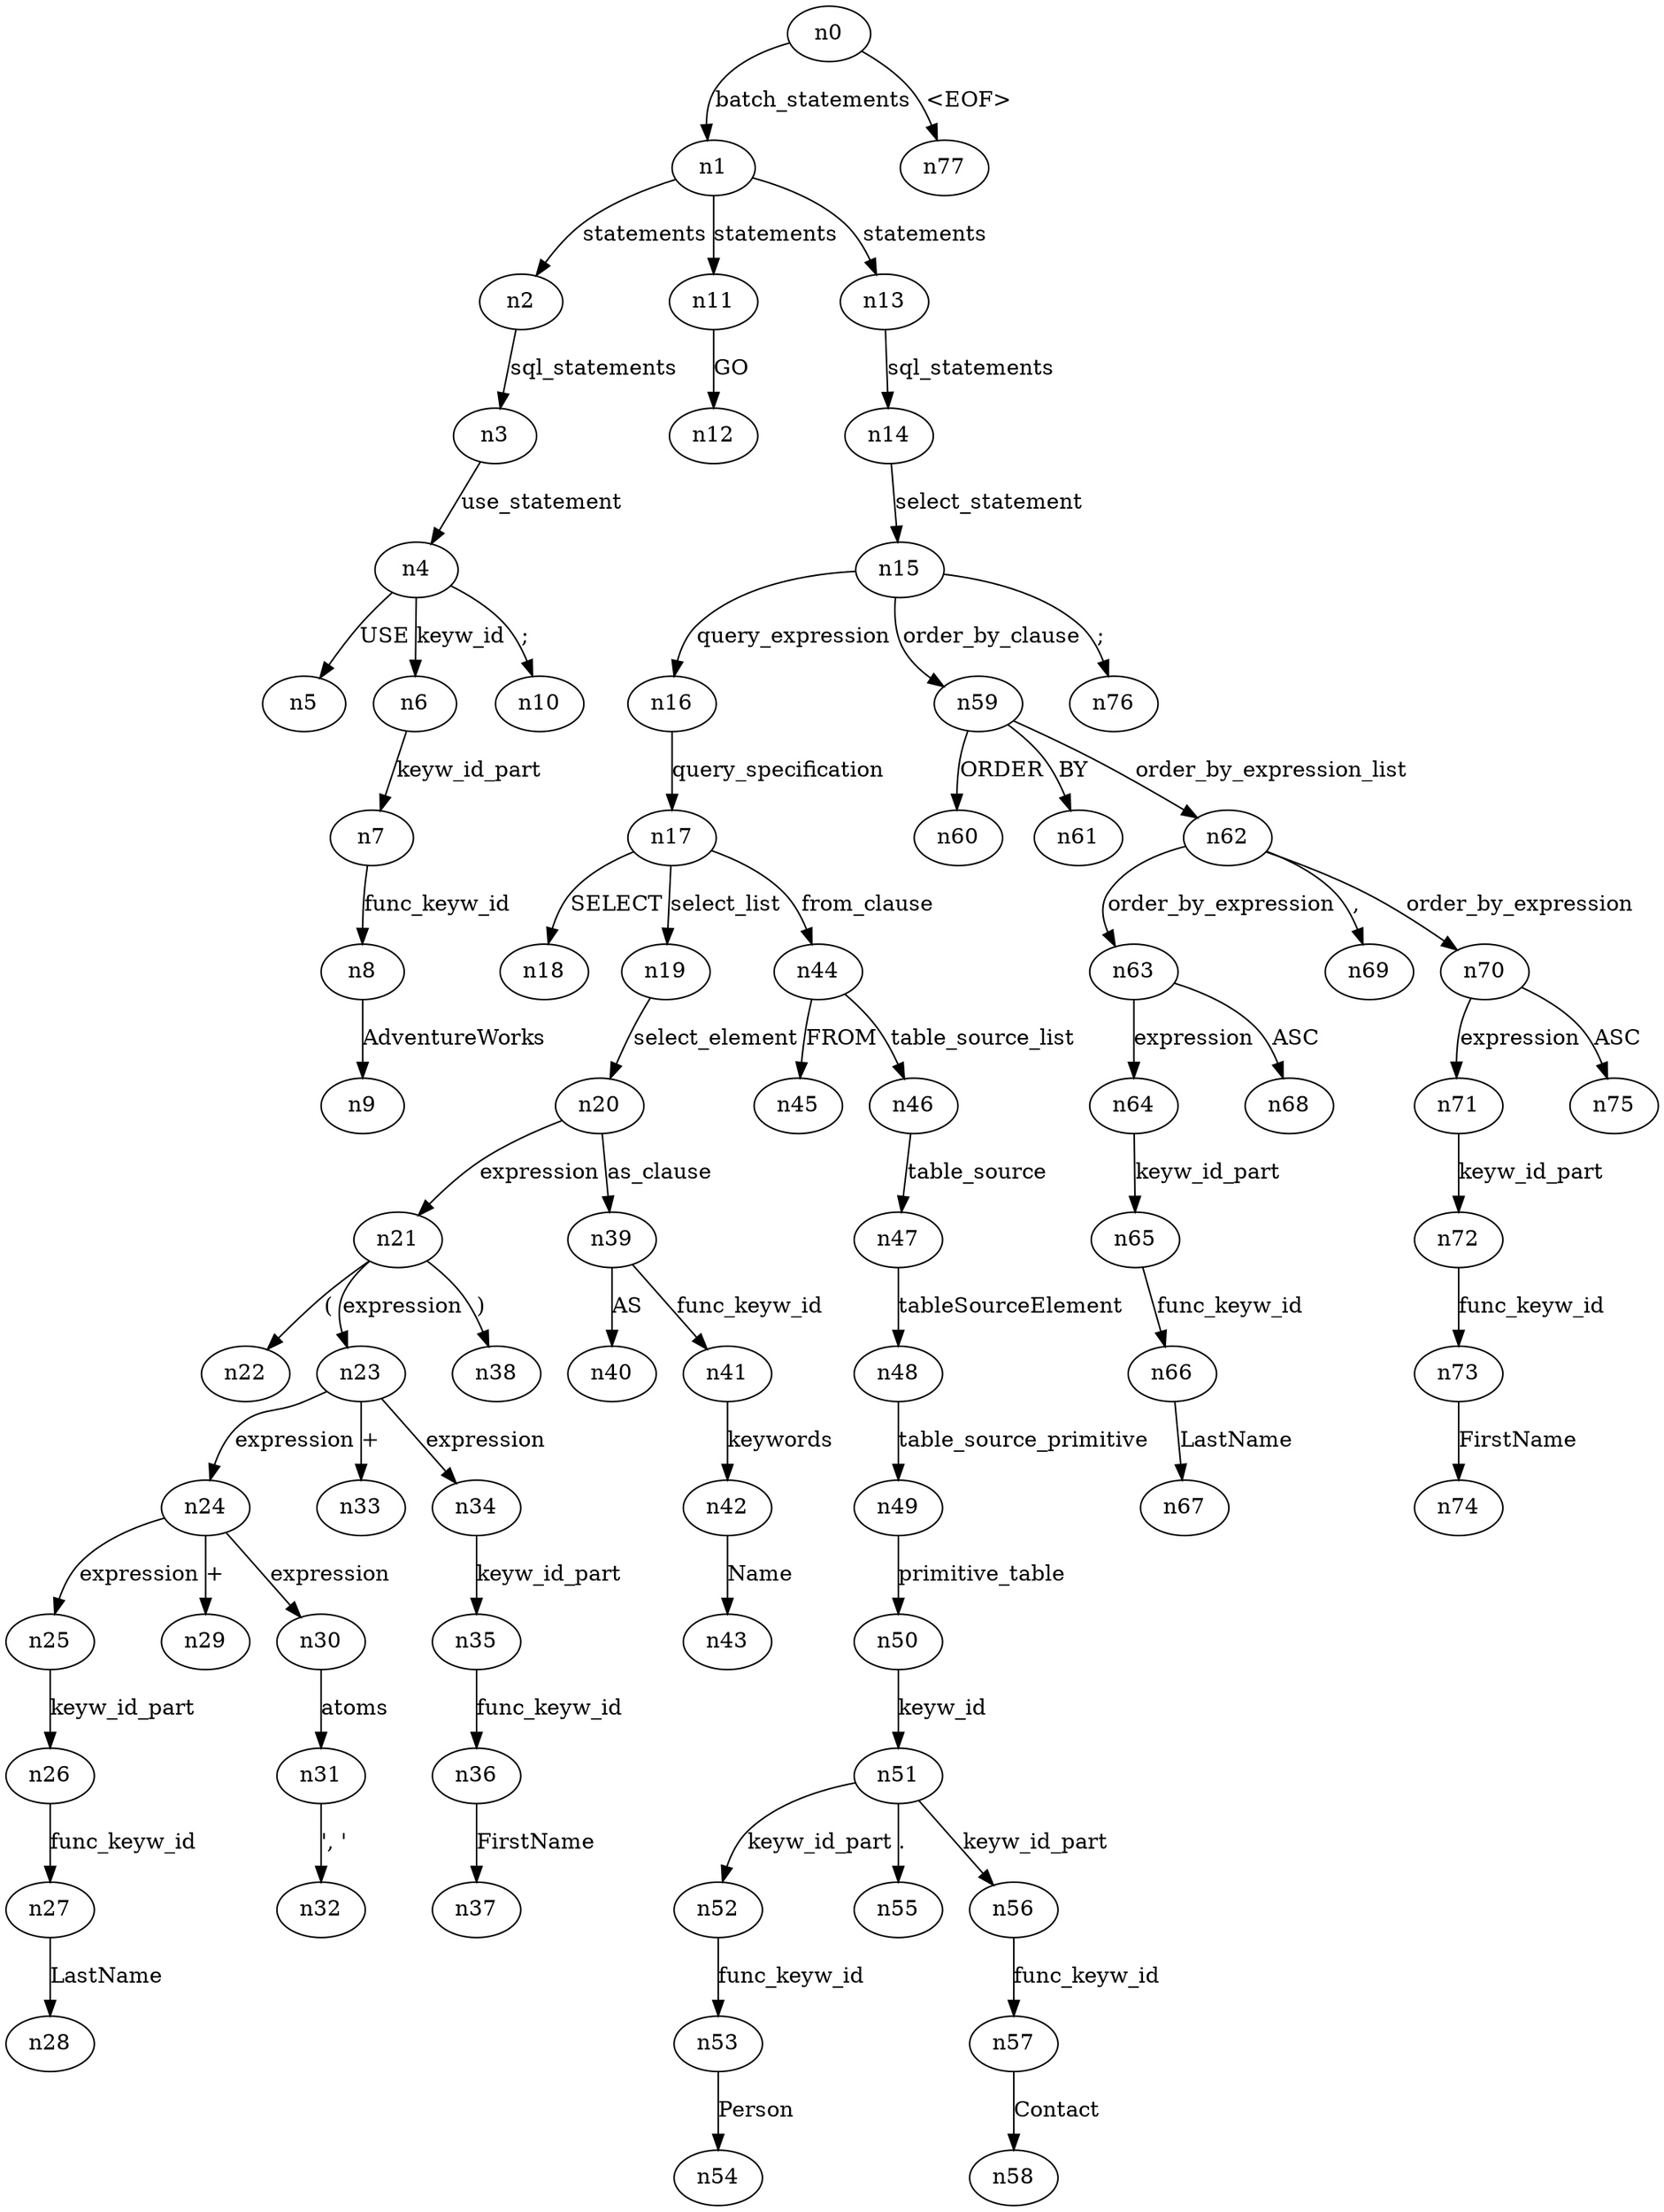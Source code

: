 digraph ParseTree {
  n0 -> n1 [label="batch_statements"];
  n1 -> n2 [label="statements"];
  n2 -> n3 [label="sql_statements"];
  n3 -> n4 [label="use_statement"];
  n4 -> n5 [label="USE"];
  n4 -> n6 [label="keyw_id"];
  n6 -> n7 [label="keyw_id_part"];
  n7 -> n8 [label="func_keyw_id"];
  n8 -> n9 [label="AdventureWorks"];
  n4 -> n10 [label=";"];
  n1 -> n11 [label="statements"];
  n11 -> n12 [label="GO"];
  n1 -> n13 [label="statements"];
  n13 -> n14 [label="sql_statements"];
  n14 -> n15 [label="select_statement"];
  n15 -> n16 [label="query_expression"];
  n16 -> n17 [label="query_specification"];
  n17 -> n18 [label="SELECT"];
  n17 -> n19 [label="select_list"];
  n19 -> n20 [label="select_element"];
  n20 -> n21 [label="expression"];
  n21 -> n22 [label="("];
  n21 -> n23 [label="expression"];
  n23 -> n24 [label="expression"];
  n24 -> n25 [label="expression"];
  n25 -> n26 [label="keyw_id_part"];
  n26 -> n27 [label="func_keyw_id"];
  n27 -> n28 [label="LastName"];
  n24 -> n29 [label="+"];
  n24 -> n30 [label="expression"];
  n30 -> n31 [label="atoms"];
  n31 -> n32 [label="', '"];
  n23 -> n33 [label="+"];
  n23 -> n34 [label="expression"];
  n34 -> n35 [label="keyw_id_part"];
  n35 -> n36 [label="func_keyw_id"];
  n36 -> n37 [label="FirstName"];
  n21 -> n38 [label=")"];
  n20 -> n39 [label="as_clause"];
  n39 -> n40 [label="AS"];
  n39 -> n41 [label="func_keyw_id"];
  n41 -> n42 [label="keywords"];
  n42 -> n43 [label="Name"];
  n17 -> n44 [label="from_clause"];
  n44 -> n45 [label="FROM"];
  n44 -> n46 [label="table_source_list"];
  n46 -> n47 [label="table_source"];
  n47 -> n48 [label="tableSourceElement"];
  n48 -> n49 [label="table_source_primitive"];
  n49 -> n50 [label="primitive_table"];
  n50 -> n51 [label="keyw_id"];
  n51 -> n52 [label="keyw_id_part"];
  n52 -> n53 [label="func_keyw_id"];
  n53 -> n54 [label="Person"];
  n51 -> n55 [label="."];
  n51 -> n56 [label="keyw_id_part"];
  n56 -> n57 [label="func_keyw_id"];
  n57 -> n58 [label="Contact"];
  n15 -> n59 [label="order_by_clause"];
  n59 -> n60 [label="ORDER"];
  n59 -> n61 [label="BY"];
  n59 -> n62 [label="order_by_expression_list"];
  n62 -> n63 [label="order_by_expression"];
  n63 -> n64 [label="expression"];
  n64 -> n65 [label="keyw_id_part"];
  n65 -> n66 [label="func_keyw_id"];
  n66 -> n67 [label="LastName"];
  n63 -> n68 [label="ASC"];
  n62 -> n69 [label=","];
  n62 -> n70 [label="order_by_expression"];
  n70 -> n71 [label="expression"];
  n71 -> n72 [label="keyw_id_part"];
  n72 -> n73 [label="func_keyw_id"];
  n73 -> n74 [label="FirstName"];
  n70 -> n75 [label="ASC"];
  n15 -> n76 [label=";"];
  n0 -> n77 [label="<EOF>"];
}